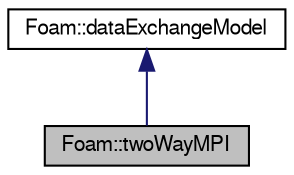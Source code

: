 digraph "Foam::twoWayMPI"
{
  edge [fontname="FreeSans",fontsize="10",labelfontname="FreeSans",labelfontsize="10"];
  node [fontname="FreeSans",fontsize="10",shape=record];
  Node1 [label="Foam::twoWayMPI",height=0.2,width=0.4,color="black", fillcolor="grey75", style="filled" fontcolor="black"];
  Node2 -> Node1 [dir="back",color="midnightblue",fontsize="10",style="solid",fontname="FreeSans"];
  Node2 [label="Foam::dataExchangeModel",height=0.2,width=0.4,color="black", fillcolor="white", style="filled",URL="$classFoam_1_1dataExchangeModel.html"];
}
